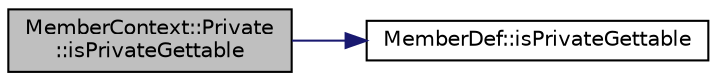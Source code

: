 digraph "MemberContext::Private::isPrivateGettable"
{
 // LATEX_PDF_SIZE
  edge [fontname="Helvetica",fontsize="10",labelfontname="Helvetica",labelfontsize="10"];
  node [fontname="Helvetica",fontsize="10",shape=record];
  rankdir="LR";
  Node1 [label="MemberContext::Private\l::isPrivateGettable",height=0.2,width=0.4,color="black", fillcolor="grey75", style="filled", fontcolor="black",tooltip=" "];
  Node1 -> Node2 [color="midnightblue",fontsize="10",style="solid",fontname="Helvetica"];
  Node2 [label="MemberDef::isPrivateGettable",height=0.2,width=0.4,color="black", fillcolor="white", style="filled",URL="$classMemberDef.html#a594fe47b12073b186b7f1e4d8e2b1d56",tooltip=" "];
}
